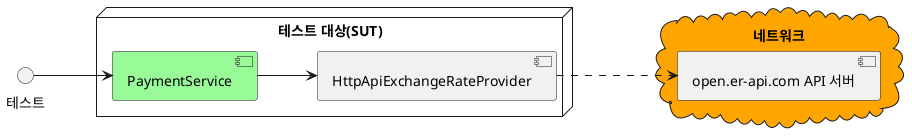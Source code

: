 @startuml
left to right direction

node "테스트 대상(SUT)" {
    [PaymentService] #palegreen
    [HttpApiExchangeRateProvider]
}
cloud "네트워크" #orange {
    [open.er-api.com API 서버]
}

"테스트" --> [PaymentService]
[PaymentService] --> [HttpApiExchangeRateProvider]
[HttpApiExchangeRateProvider] ...> [open.er-api.com API 서버]
@enduml